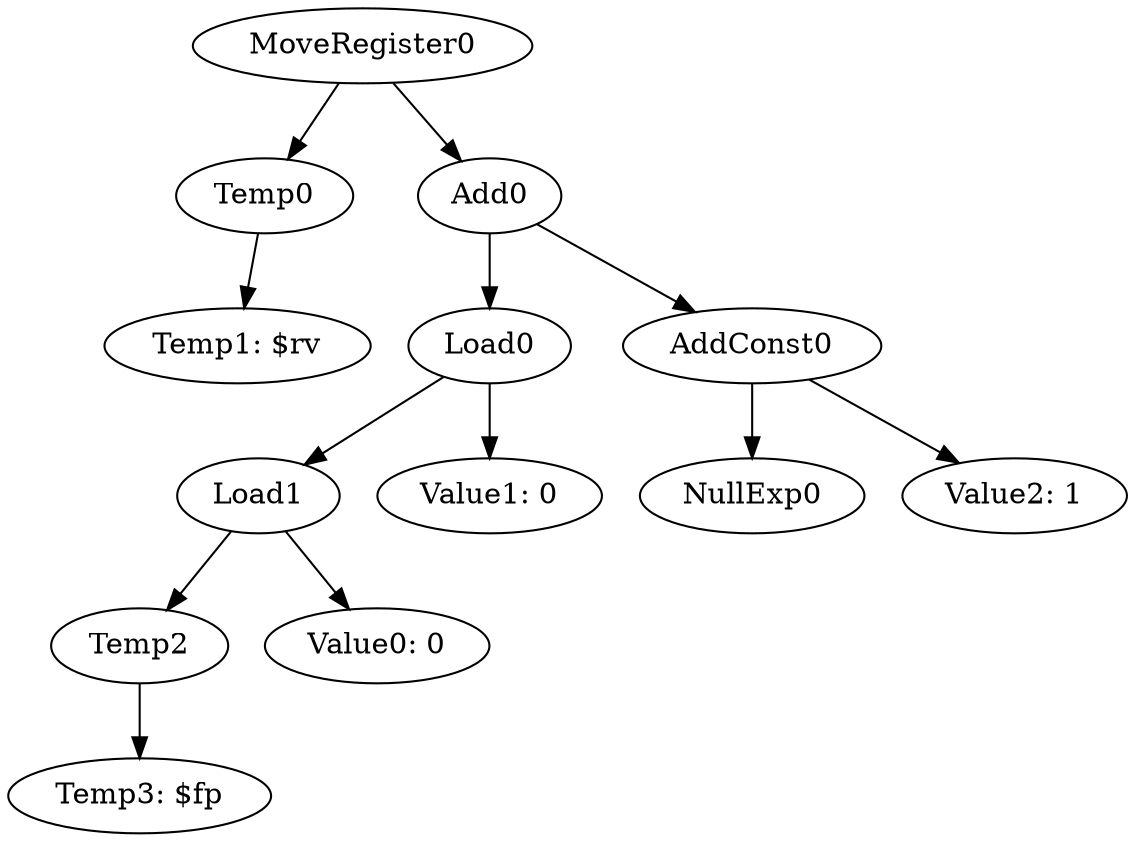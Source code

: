 digraph {
	ordering = out;
	AddConst0 -> NullExp0;
	AddConst0 -> "Value2: 1";
	Add0 -> Load0;
	Add0 -> AddConst0;
	Load0 -> Load1;
	Load0 -> "Value1: 0";
	Temp0 -> "Temp1: $rv";
	Temp2 -> "Temp3: $fp";
	MoveRegister0 -> Temp0;
	MoveRegister0 -> Add0;
	Load1 -> Temp2;
	Load1 -> "Value0: 0";
}

